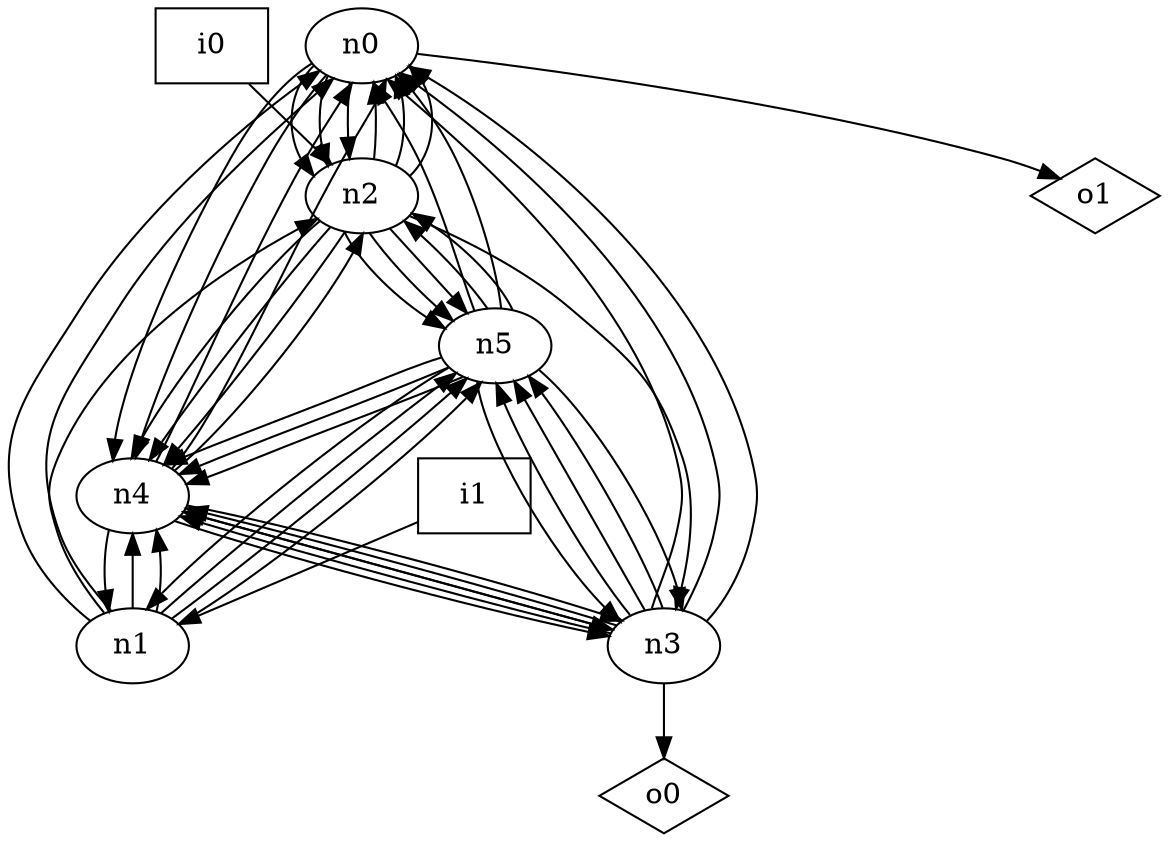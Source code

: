 digraph G {
n0 [label="n0"];
n1 [label="n1"];
n2 [label="n2"];
n3 [label="n3"];
n4 [label="n4"];
n5 [label="n5"];
n6 [label="i0",shape="box"];
n7 [label="i1",shape="box"];
n8 [label="o0",shape="diamond"];
n9 [label="o1",shape="diamond"];
n0 -> n2
n0 -> n2
n0 -> n2
n0 -> n4
n0 -> n4
n0 -> n9
n1 -> n0
n1 -> n0
n1 -> n2
n1 -> n4
n1 -> n4
n1 -> n5
n1 -> n5
n1 -> n5
n2 -> n0
n2 -> n0
n2 -> n0
n2 -> n3
n2 -> n4
n2 -> n4
n2 -> n4
n2 -> n5
n2 -> n5
n2 -> n5
n3 -> n0
n3 -> n0
n3 -> n0
n3 -> n4
n3 -> n4
n3 -> n4
n3 -> n5
n3 -> n5
n3 -> n5
n3 -> n8
n4 -> n0
n4 -> n0
n4 -> n1
n4 -> n2
n4 -> n3
n4 -> n3
n4 -> n3
n5 -> n0
n5 -> n0
n5 -> n1
n5 -> n2
n5 -> n2
n5 -> n3
n5 -> n3
n5 -> n4
n5 -> n4
n5 -> n4
n6 -> n2
n7 -> n1
}